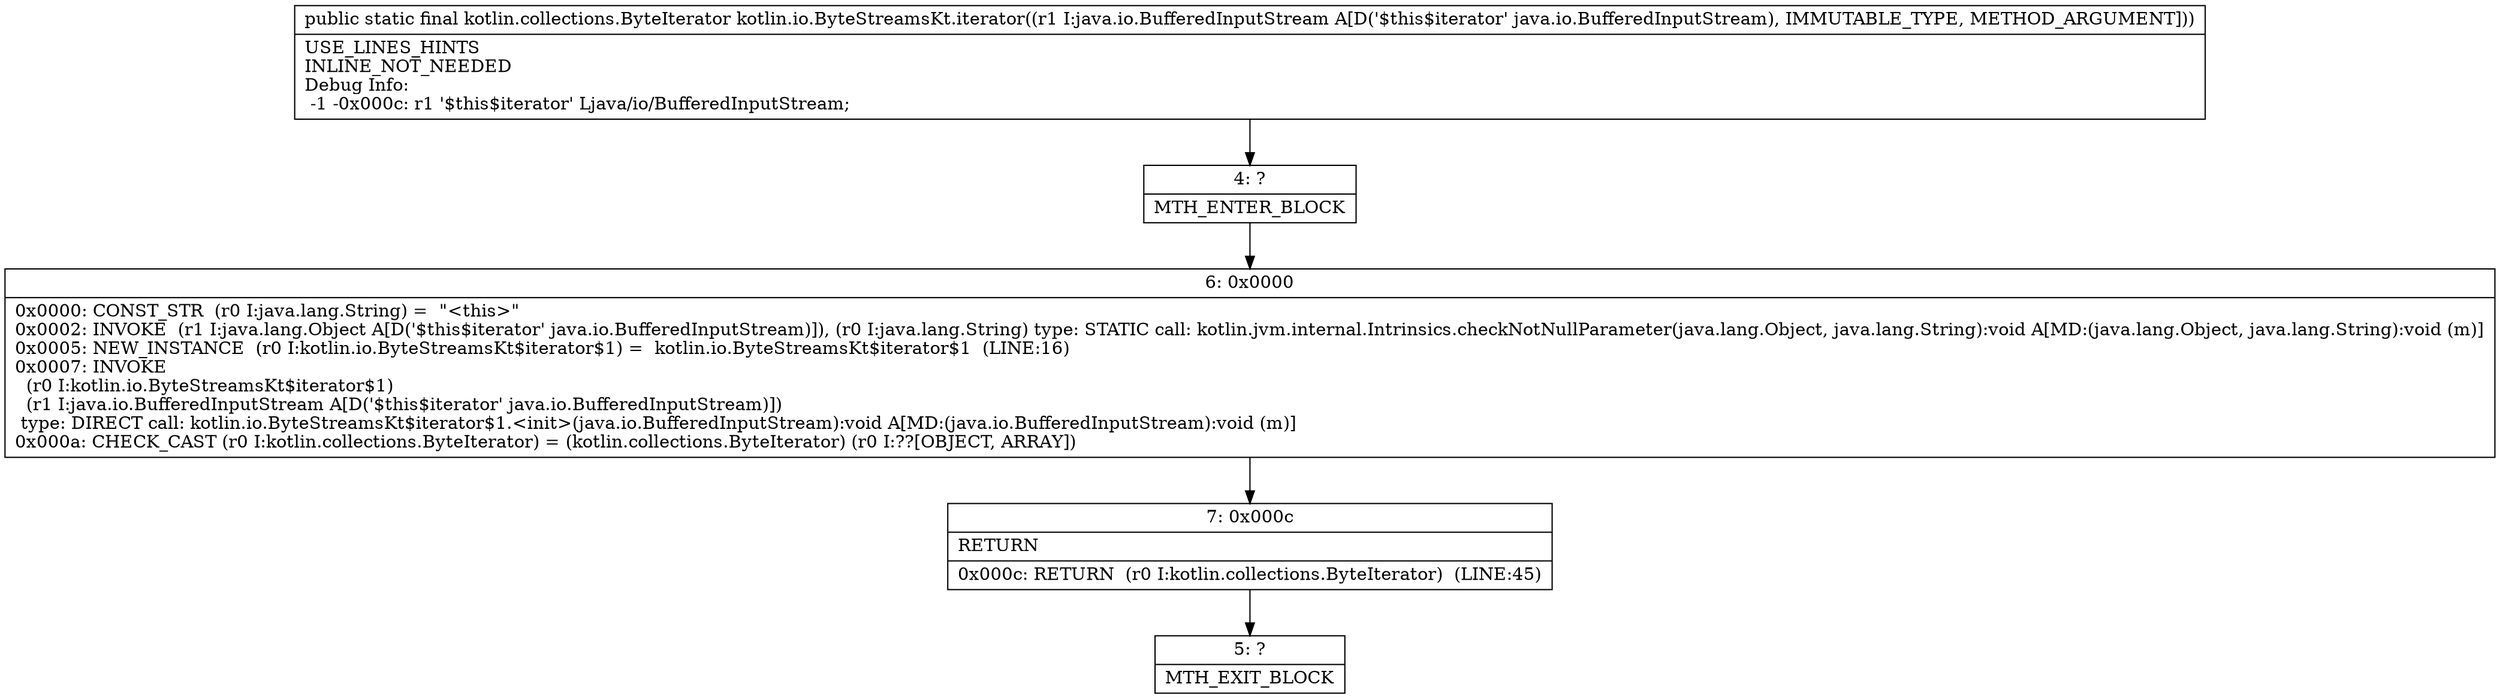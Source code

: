 digraph "CFG forkotlin.io.ByteStreamsKt.iterator(Ljava\/io\/BufferedInputStream;)Lkotlin\/collections\/ByteIterator;" {
Node_4 [shape=record,label="{4\:\ ?|MTH_ENTER_BLOCK\l}"];
Node_6 [shape=record,label="{6\:\ 0x0000|0x0000: CONST_STR  (r0 I:java.lang.String) =  \"\<this\>\" \l0x0002: INVOKE  (r1 I:java.lang.Object A[D('$this$iterator' java.io.BufferedInputStream)]), (r0 I:java.lang.String) type: STATIC call: kotlin.jvm.internal.Intrinsics.checkNotNullParameter(java.lang.Object, java.lang.String):void A[MD:(java.lang.Object, java.lang.String):void (m)]\l0x0005: NEW_INSTANCE  (r0 I:kotlin.io.ByteStreamsKt$iterator$1) =  kotlin.io.ByteStreamsKt$iterator$1  (LINE:16)\l0x0007: INVOKE  \l  (r0 I:kotlin.io.ByteStreamsKt$iterator$1)\l  (r1 I:java.io.BufferedInputStream A[D('$this$iterator' java.io.BufferedInputStream)])\l type: DIRECT call: kotlin.io.ByteStreamsKt$iterator$1.\<init\>(java.io.BufferedInputStream):void A[MD:(java.io.BufferedInputStream):void (m)]\l0x000a: CHECK_CAST (r0 I:kotlin.collections.ByteIterator) = (kotlin.collections.ByteIterator) (r0 I:??[OBJECT, ARRAY]) \l}"];
Node_7 [shape=record,label="{7\:\ 0x000c|RETURN\l|0x000c: RETURN  (r0 I:kotlin.collections.ByteIterator)  (LINE:45)\l}"];
Node_5 [shape=record,label="{5\:\ ?|MTH_EXIT_BLOCK\l}"];
MethodNode[shape=record,label="{public static final kotlin.collections.ByteIterator kotlin.io.ByteStreamsKt.iterator((r1 I:java.io.BufferedInputStream A[D('$this$iterator' java.io.BufferedInputStream), IMMUTABLE_TYPE, METHOD_ARGUMENT]))  | USE_LINES_HINTS\lINLINE_NOT_NEEDED\lDebug Info:\l  \-1 \-0x000c: r1 '$this$iterator' Ljava\/io\/BufferedInputStream;\l}"];
MethodNode -> Node_4;Node_4 -> Node_6;
Node_6 -> Node_7;
Node_7 -> Node_5;
}

